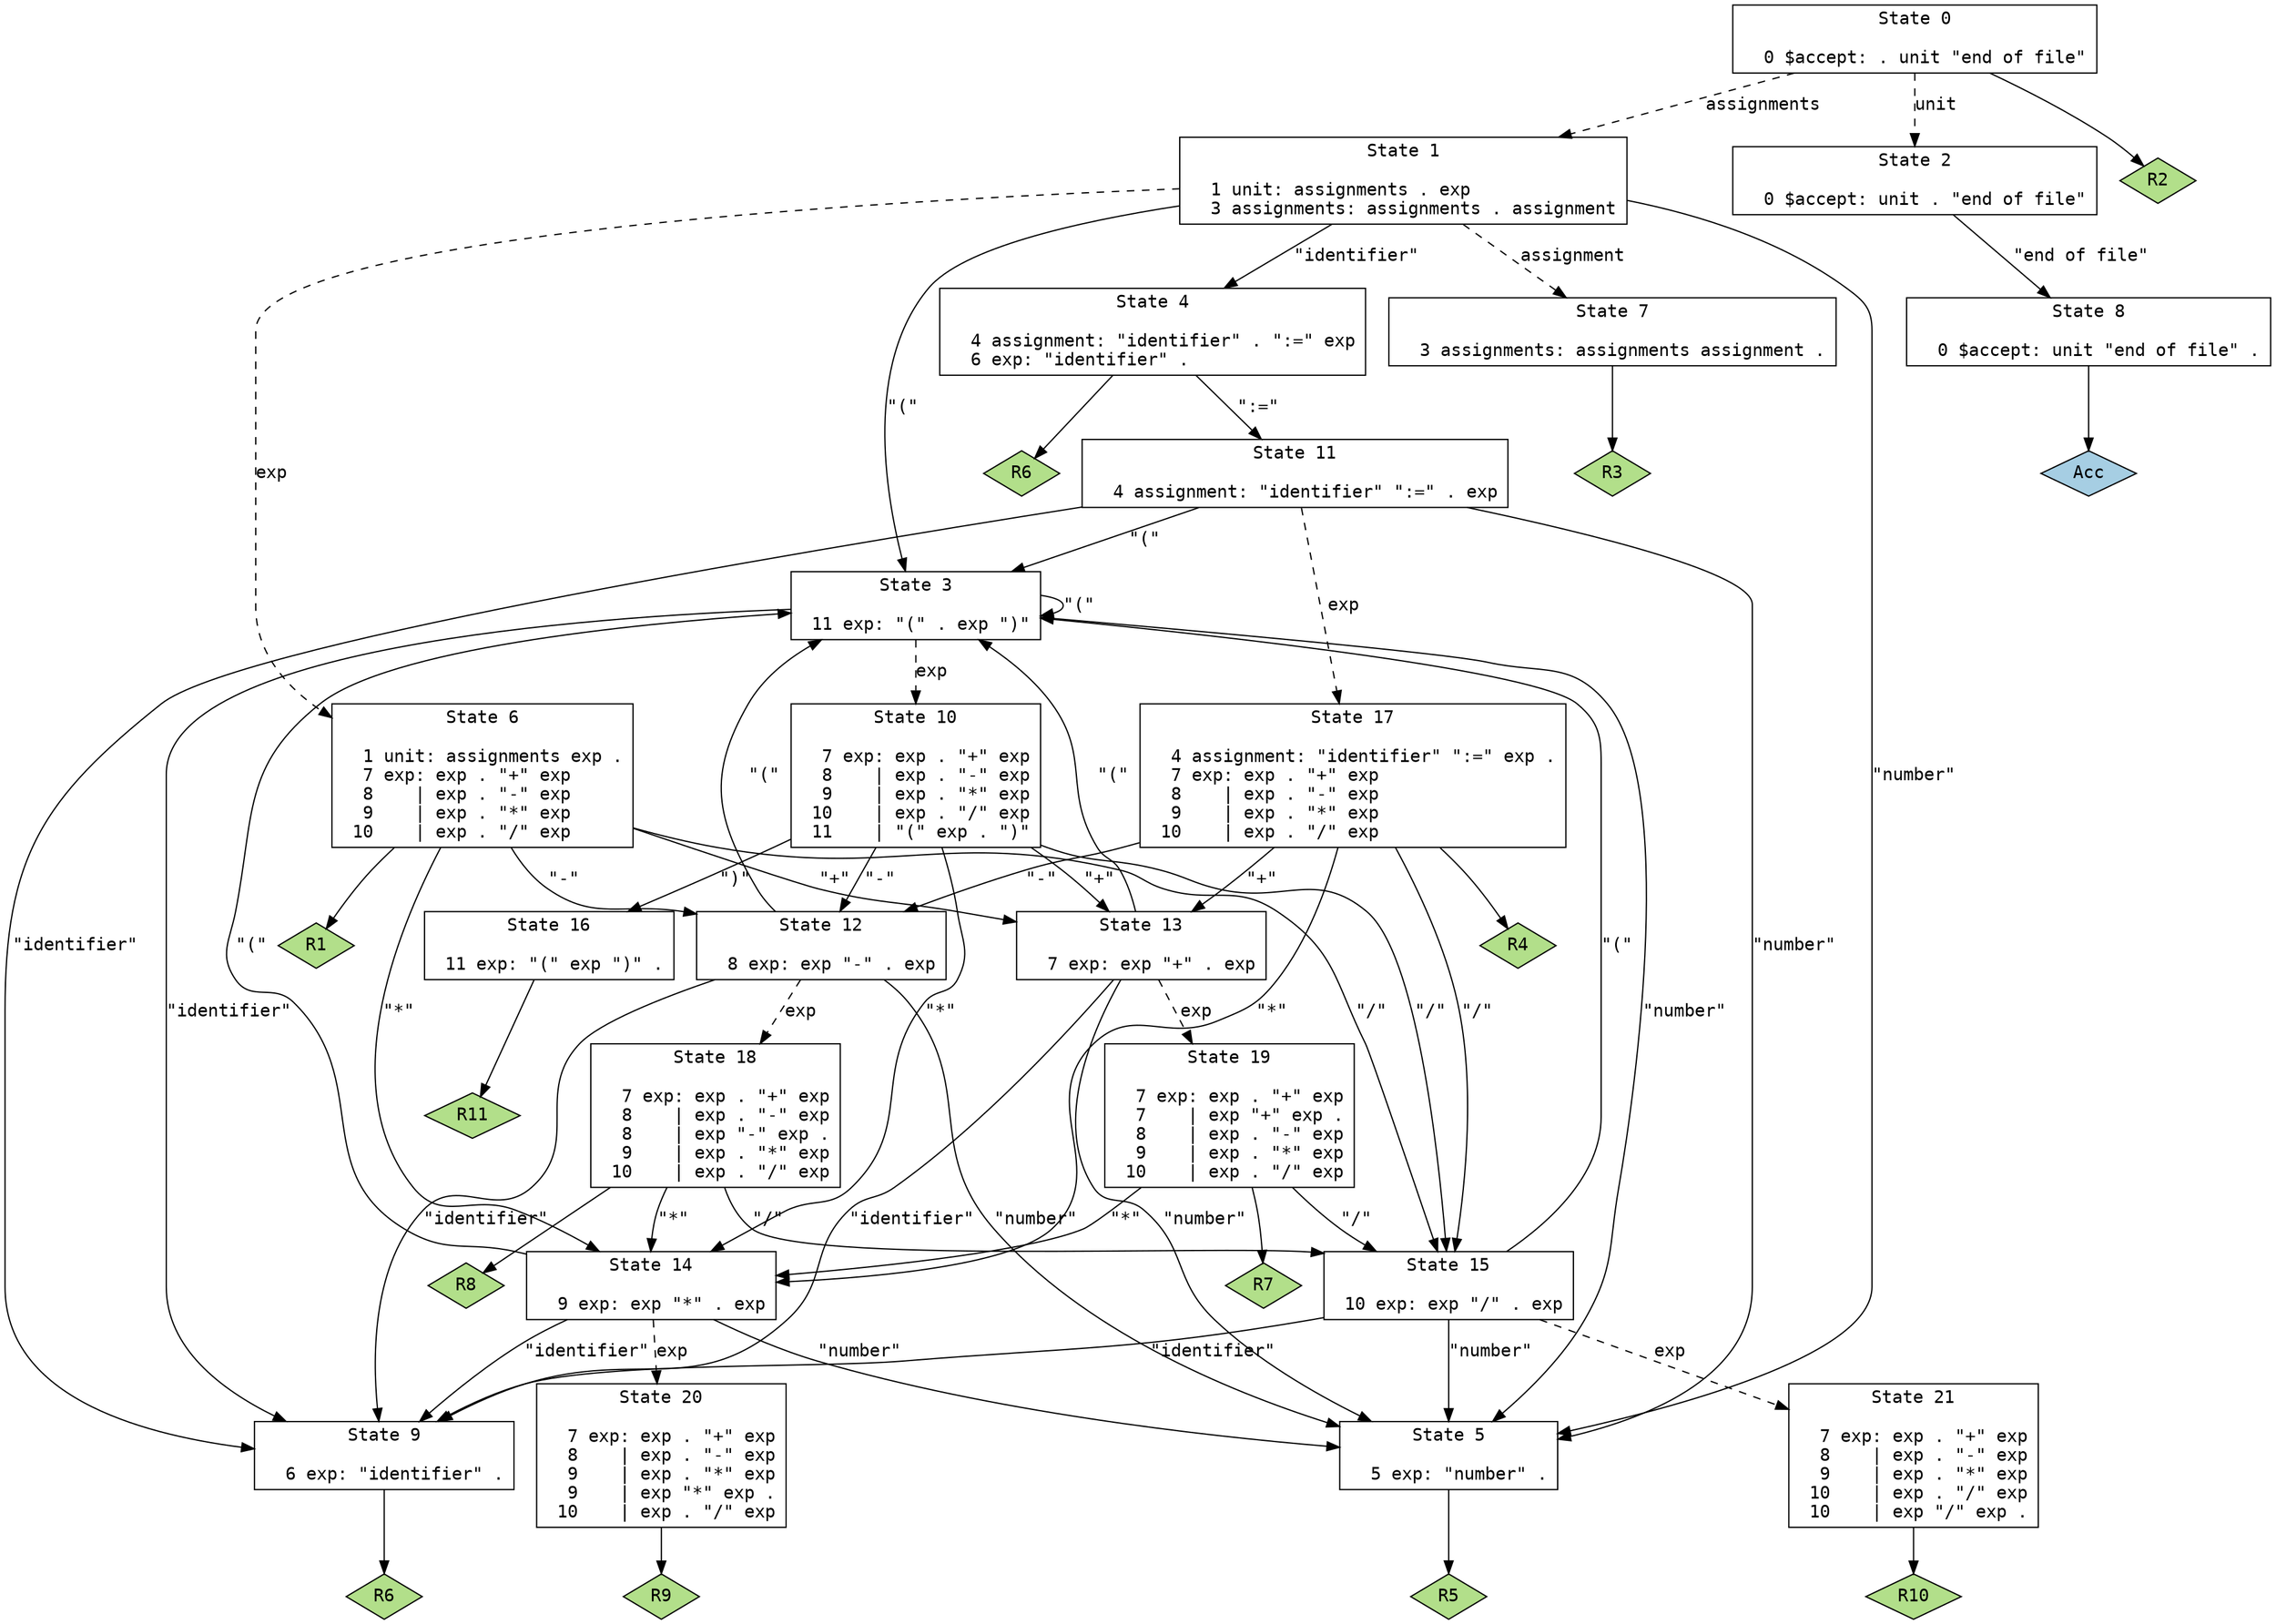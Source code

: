 // Generated by GNU Bison 3.5.2.
// Report bugs to <bug-bison@gnu.org>.
// Home page: <https://www.gnu.org/software/bison/>.

digraph "parser.yy"
{
  node [fontname = courier, shape = box, colorscheme = paired6]
  edge [fontname = courier]

  0 [label="State 0\n\l  0 $accept: . unit \"end of file\"\l"]
  0 -> 1 [style=dashed label="assignments"]
  0 -> 2 [style=dashed label="unit"]
  0 -> "0R2" [style=solid]
 "0R2" [label="R2", fillcolor=3, shape=diamond, style=filled]
  1 [label="State 1\n\l  1 unit: assignments . exp\l  3 assignments: assignments . assignment\l"]
  1 -> 3 [style=solid label="\"(\""]
  1 -> 4 [style=solid label="\"identifier\""]
  1 -> 5 [style=solid label="\"number\""]
  1 -> 6 [style=dashed label="exp"]
  1 -> 7 [style=dashed label="assignment"]
  2 [label="State 2\n\l  0 $accept: unit . \"end of file\"\l"]
  2 -> 8 [style=solid label="\"end of file\""]
  3 [label="State 3\n\l 11 exp: \"(\" . exp \")\"\l"]
  3 -> 3 [style=solid label="\"(\""]
  3 -> 9 [style=solid label="\"identifier\""]
  3 -> 5 [style=solid label="\"number\""]
  3 -> 10 [style=dashed label="exp"]
  4 [label="State 4\n\l  4 assignment: \"identifier\" . \":=\" exp\l  6 exp: \"identifier\" .\l"]
  4 -> 11 [style=solid label="\":=\""]
  4 -> "4R6" [style=solid]
 "4R6" [label="R6", fillcolor=3, shape=diamond, style=filled]
  5 [label="State 5\n\l  5 exp: \"number\" .\l"]
  5 -> "5R5" [style=solid]
 "5R5" [label="R5", fillcolor=3, shape=diamond, style=filled]
  6 [label="State 6\n\l  1 unit: assignments exp .\l  7 exp: exp . \"+\" exp\l  8    | exp . \"-\" exp\l  9    | exp . \"*\" exp\l 10    | exp . \"/\" exp\l"]
  6 -> 12 [style=solid label="\"-\""]
  6 -> 13 [style=solid label="\"+\""]
  6 -> 14 [style=solid label="\"*\""]
  6 -> 15 [style=solid label="\"/\""]
  6 -> "6R1" [style=solid]
 "6R1" [label="R1", fillcolor=3, shape=diamond, style=filled]
  7 [label="State 7\n\l  3 assignments: assignments assignment .\l"]
  7 -> "7R3" [style=solid]
 "7R3" [label="R3", fillcolor=3, shape=diamond, style=filled]
  8 [label="State 8\n\l  0 $accept: unit \"end of file\" .\l"]
  8 -> "8R0" [style=solid]
 "8R0" [label="Acc", fillcolor=1, shape=diamond, style=filled]
  9 [label="State 9\n\l  6 exp: \"identifier\" .\l"]
  9 -> "9R6" [style=solid]
 "9R6" [label="R6", fillcolor=3, shape=diamond, style=filled]
  10 [label="State 10\n\l  7 exp: exp . \"+\" exp\l  8    | exp . \"-\" exp\l  9    | exp . \"*\" exp\l 10    | exp . \"/\" exp\l 11    | \"(\" exp . \")\"\l"]
  10 -> 12 [style=solid label="\"-\""]
  10 -> 13 [style=solid label="\"+\""]
  10 -> 14 [style=solid label="\"*\""]
  10 -> 15 [style=solid label="\"/\""]
  10 -> 16 [style=solid label="\")\""]
  11 [label="State 11\n\l  4 assignment: \"identifier\" \":=\" . exp\l"]
  11 -> 3 [style=solid label="\"(\""]
  11 -> 9 [style=solid label="\"identifier\""]
  11 -> 5 [style=solid label="\"number\""]
  11 -> 17 [style=dashed label="exp"]
  12 [label="State 12\n\l  8 exp: exp \"-\" . exp\l"]
  12 -> 3 [style=solid label="\"(\""]
  12 -> 9 [style=solid label="\"identifier\""]
  12 -> 5 [style=solid label="\"number\""]
  12 -> 18 [style=dashed label="exp"]
  13 [label="State 13\n\l  7 exp: exp \"+\" . exp\l"]
  13 -> 3 [style=solid label="\"(\""]
  13 -> 9 [style=solid label="\"identifier\""]
  13 -> 5 [style=solid label="\"number\""]
  13 -> 19 [style=dashed label="exp"]
  14 [label="State 14\n\l  9 exp: exp \"*\" . exp\l"]
  14 -> 3 [style=solid label="\"(\""]
  14 -> 9 [style=solid label="\"identifier\""]
  14 -> 5 [style=solid label="\"number\""]
  14 -> 20 [style=dashed label="exp"]
  15 [label="State 15\n\l 10 exp: exp \"/\" . exp\l"]
  15 -> 3 [style=solid label="\"(\""]
  15 -> 9 [style=solid label="\"identifier\""]
  15 -> 5 [style=solid label="\"number\""]
  15 -> 21 [style=dashed label="exp"]
  16 [label="State 16\n\l 11 exp: \"(\" exp \")\" .\l"]
  16 -> "16R11" [style=solid]
 "16R11" [label="R11", fillcolor=3, shape=diamond, style=filled]
  17 [label="State 17\n\l  4 assignment: \"identifier\" \":=\" exp .\l  7 exp: exp . \"+\" exp\l  8    | exp . \"-\" exp\l  9    | exp . \"*\" exp\l 10    | exp . \"/\" exp\l"]
  17 -> 12 [style=solid label="\"-\""]
  17 -> 13 [style=solid label="\"+\""]
  17 -> 14 [style=solid label="\"*\""]
  17 -> 15 [style=solid label="\"/\""]
  17 -> "17R4" [style=solid]
 "17R4" [label="R4", fillcolor=3, shape=diamond, style=filled]
  18 [label="State 18\n\l  7 exp: exp . \"+\" exp\l  8    | exp . \"-\" exp\l  8    | exp \"-\" exp .\l  9    | exp . \"*\" exp\l 10    | exp . \"/\" exp\l"]
  18 -> 14 [style=solid label="\"*\""]
  18 -> 15 [style=solid label="\"/\""]
  18 -> "18R8" [style=solid]
 "18R8" [label="R8", fillcolor=3, shape=diamond, style=filled]
  19 [label="State 19\n\l  7 exp: exp . \"+\" exp\l  7    | exp \"+\" exp .\l  8    | exp . \"-\" exp\l  9    | exp . \"*\" exp\l 10    | exp . \"/\" exp\l"]
  19 -> 14 [style=solid label="\"*\""]
  19 -> 15 [style=solid label="\"/\""]
  19 -> "19R7" [style=solid]
 "19R7" [label="R7", fillcolor=3, shape=diamond, style=filled]
  20 [label="State 20\n\l  7 exp: exp . \"+\" exp\l  8    | exp . \"-\" exp\l  9    | exp . \"*\" exp\l  9    | exp \"*\" exp .\l 10    | exp . \"/\" exp\l"]
  20 -> "20R9" [style=solid]
 "20R9" [label="R9", fillcolor=3, shape=diamond, style=filled]
  21 [label="State 21\n\l  7 exp: exp . \"+\" exp\l  8    | exp . \"-\" exp\l  9    | exp . \"*\" exp\l 10    | exp . \"/\" exp\l 10    | exp \"/\" exp .\l"]
  21 -> "21R10" [style=solid]
 "21R10" [label="R10", fillcolor=3, shape=diamond, style=filled]
}
